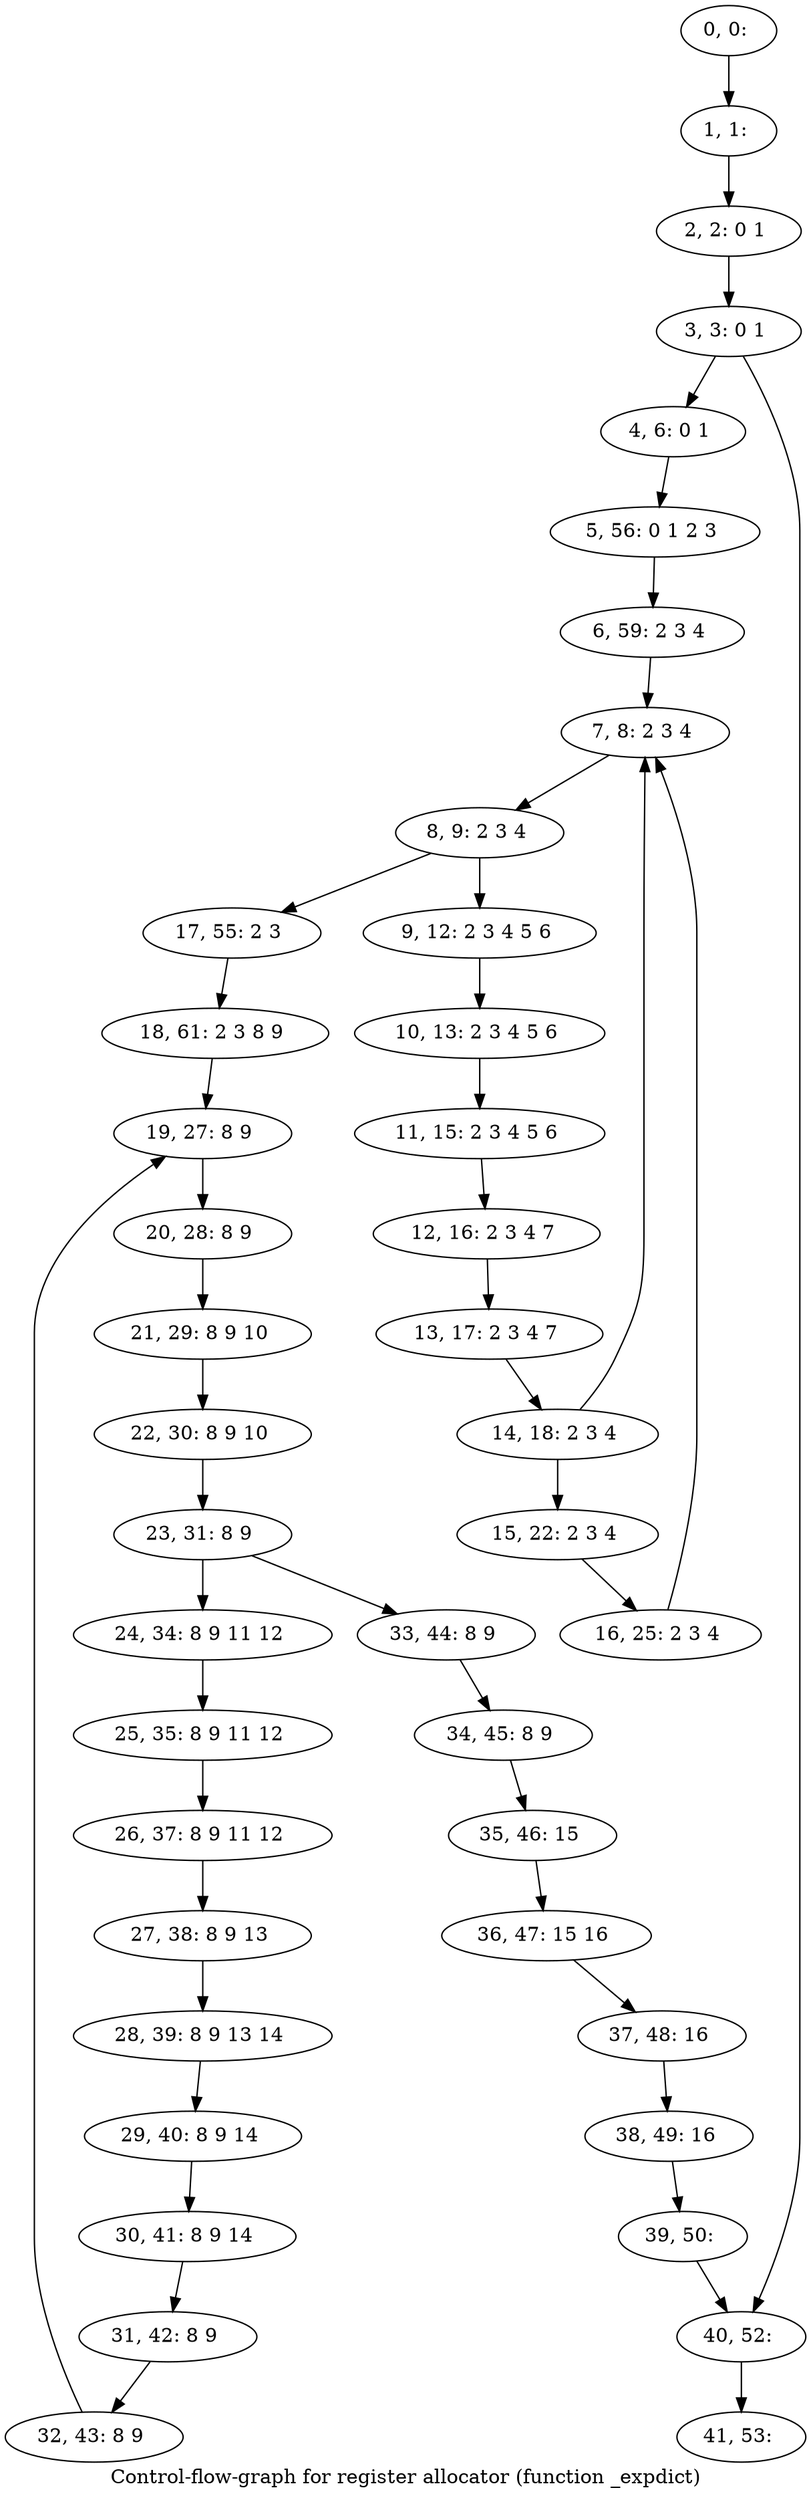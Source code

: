 digraph G {
graph [label="Control-flow-graph for register allocator (function _expdict)"]
0[label="0, 0: "];
1[label="1, 1: "];
2[label="2, 2: 0 1 "];
3[label="3, 3: 0 1 "];
4[label="4, 6: 0 1 "];
5[label="5, 56: 0 1 2 3 "];
6[label="6, 59: 2 3 4 "];
7[label="7, 8: 2 3 4 "];
8[label="8, 9: 2 3 4 "];
9[label="9, 12: 2 3 4 5 6 "];
10[label="10, 13: 2 3 4 5 6 "];
11[label="11, 15: 2 3 4 5 6 "];
12[label="12, 16: 2 3 4 7 "];
13[label="13, 17: 2 3 4 7 "];
14[label="14, 18: 2 3 4 "];
15[label="15, 22: 2 3 4 "];
16[label="16, 25: 2 3 4 "];
17[label="17, 55: 2 3 "];
18[label="18, 61: 2 3 8 9 "];
19[label="19, 27: 8 9 "];
20[label="20, 28: 8 9 "];
21[label="21, 29: 8 9 10 "];
22[label="22, 30: 8 9 10 "];
23[label="23, 31: 8 9 "];
24[label="24, 34: 8 9 11 12 "];
25[label="25, 35: 8 9 11 12 "];
26[label="26, 37: 8 9 11 12 "];
27[label="27, 38: 8 9 13 "];
28[label="28, 39: 8 9 13 14 "];
29[label="29, 40: 8 9 14 "];
30[label="30, 41: 8 9 14 "];
31[label="31, 42: 8 9 "];
32[label="32, 43: 8 9 "];
33[label="33, 44: 8 9 "];
34[label="34, 45: 8 9 "];
35[label="35, 46: 15 "];
36[label="36, 47: 15 16 "];
37[label="37, 48: 16 "];
38[label="38, 49: 16 "];
39[label="39, 50: "];
40[label="40, 52: "];
41[label="41, 53: "];
0->1 ;
1->2 ;
2->3 ;
3->4 ;
3->40 ;
4->5 ;
5->6 ;
6->7 ;
7->8 ;
8->9 ;
8->17 ;
9->10 ;
10->11 ;
11->12 ;
12->13 ;
13->14 ;
14->15 ;
14->7 ;
15->16 ;
16->7 ;
17->18 ;
18->19 ;
19->20 ;
20->21 ;
21->22 ;
22->23 ;
23->24 ;
23->33 ;
24->25 ;
25->26 ;
26->27 ;
27->28 ;
28->29 ;
29->30 ;
30->31 ;
31->32 ;
32->19 ;
33->34 ;
34->35 ;
35->36 ;
36->37 ;
37->38 ;
38->39 ;
39->40 ;
40->41 ;
}
